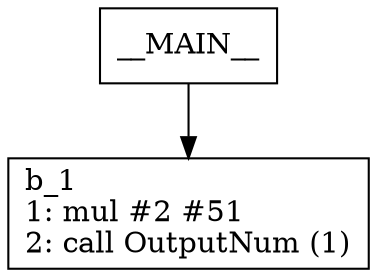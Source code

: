 digraph Computation {
node [shape=box];
__MAIN__ -> b_1;
b_1 [label="b_1\l1: mul #2 #51\l2: call OutputNum (1)\l"]
}